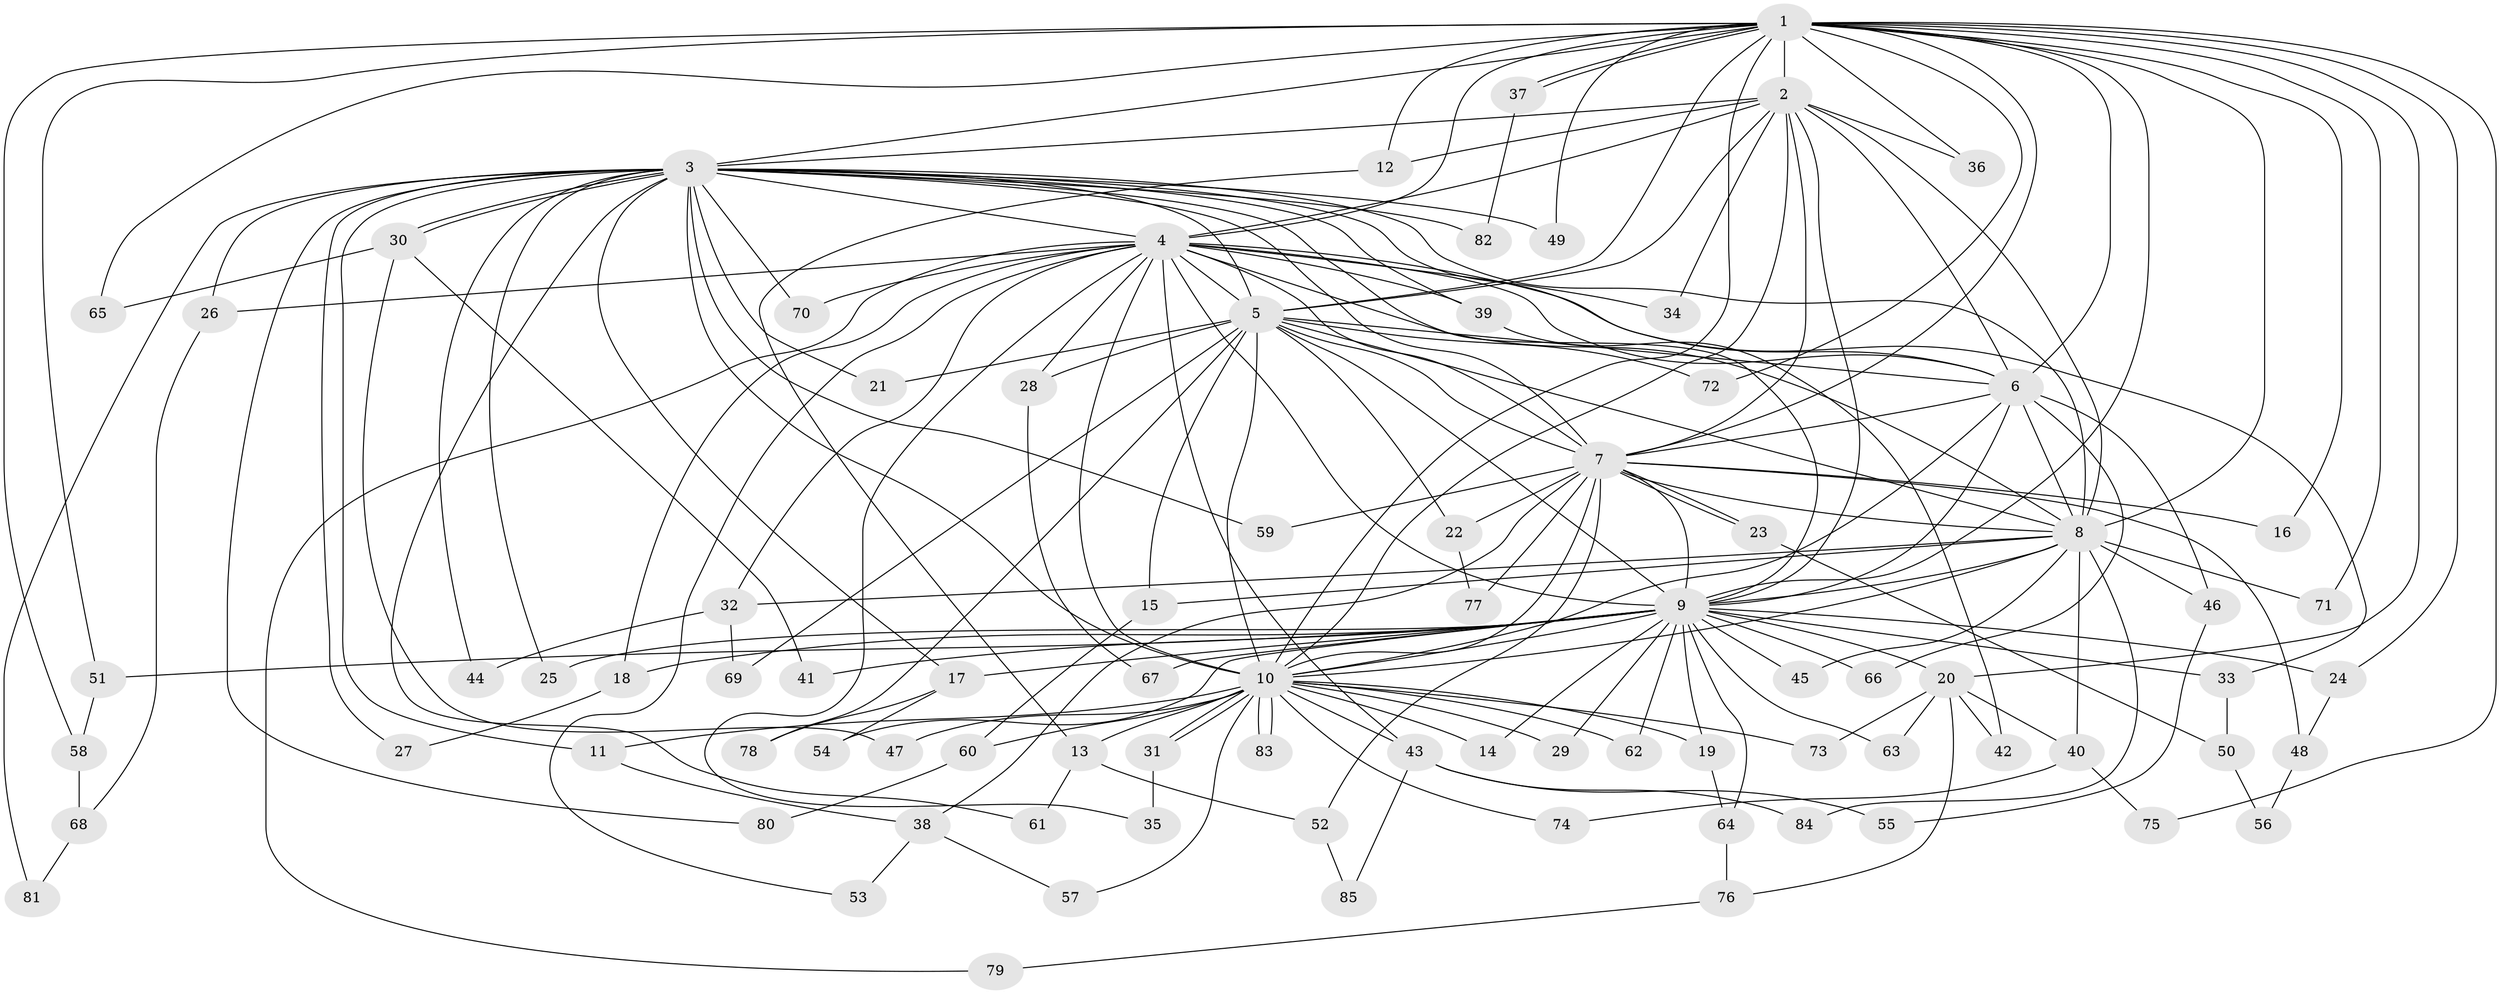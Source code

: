 // coarse degree distribution, {20: 0.015625, 10: 0.03125, 25: 0.03125, 24: 0.03125, 16: 0.015625, 13: 0.015625, 3: 0.203125, 5: 0.046875, 2: 0.53125, 4: 0.0625, 7: 0.015625}
// Generated by graph-tools (version 1.1) at 2025/41/03/06/25 10:41:33]
// undirected, 85 vertices, 195 edges
graph export_dot {
graph [start="1"]
  node [color=gray90,style=filled];
  1;
  2;
  3;
  4;
  5;
  6;
  7;
  8;
  9;
  10;
  11;
  12;
  13;
  14;
  15;
  16;
  17;
  18;
  19;
  20;
  21;
  22;
  23;
  24;
  25;
  26;
  27;
  28;
  29;
  30;
  31;
  32;
  33;
  34;
  35;
  36;
  37;
  38;
  39;
  40;
  41;
  42;
  43;
  44;
  45;
  46;
  47;
  48;
  49;
  50;
  51;
  52;
  53;
  54;
  55;
  56;
  57;
  58;
  59;
  60;
  61;
  62;
  63;
  64;
  65;
  66;
  67;
  68;
  69;
  70;
  71;
  72;
  73;
  74;
  75;
  76;
  77;
  78;
  79;
  80;
  81;
  82;
  83;
  84;
  85;
  1 -- 2;
  1 -- 3;
  1 -- 4;
  1 -- 5;
  1 -- 6;
  1 -- 7;
  1 -- 8;
  1 -- 9;
  1 -- 10;
  1 -- 12;
  1 -- 16;
  1 -- 20;
  1 -- 24;
  1 -- 36;
  1 -- 37;
  1 -- 37;
  1 -- 49;
  1 -- 51;
  1 -- 58;
  1 -- 65;
  1 -- 71;
  1 -- 72;
  1 -- 75;
  2 -- 3;
  2 -- 4;
  2 -- 5;
  2 -- 6;
  2 -- 7;
  2 -- 8;
  2 -- 9;
  2 -- 10;
  2 -- 12;
  2 -- 34;
  2 -- 36;
  3 -- 4;
  3 -- 5;
  3 -- 6;
  3 -- 7;
  3 -- 8;
  3 -- 9;
  3 -- 10;
  3 -- 11;
  3 -- 17;
  3 -- 21;
  3 -- 25;
  3 -- 26;
  3 -- 27;
  3 -- 30;
  3 -- 30;
  3 -- 39;
  3 -- 44;
  3 -- 49;
  3 -- 59;
  3 -- 61;
  3 -- 70;
  3 -- 80;
  3 -- 81;
  3 -- 82;
  4 -- 5;
  4 -- 6;
  4 -- 7;
  4 -- 8;
  4 -- 9;
  4 -- 10;
  4 -- 18;
  4 -- 26;
  4 -- 28;
  4 -- 32;
  4 -- 33;
  4 -- 34;
  4 -- 35;
  4 -- 39;
  4 -- 43;
  4 -- 53;
  4 -- 70;
  4 -- 79;
  5 -- 6;
  5 -- 7;
  5 -- 8;
  5 -- 9;
  5 -- 10;
  5 -- 15;
  5 -- 21;
  5 -- 22;
  5 -- 28;
  5 -- 69;
  5 -- 72;
  5 -- 78;
  6 -- 7;
  6 -- 8;
  6 -- 9;
  6 -- 10;
  6 -- 46;
  6 -- 66;
  7 -- 8;
  7 -- 9;
  7 -- 10;
  7 -- 16;
  7 -- 22;
  7 -- 23;
  7 -- 23;
  7 -- 38;
  7 -- 48;
  7 -- 52;
  7 -- 59;
  7 -- 77;
  8 -- 9;
  8 -- 10;
  8 -- 15;
  8 -- 32;
  8 -- 40;
  8 -- 45;
  8 -- 46;
  8 -- 71;
  8 -- 84;
  9 -- 10;
  9 -- 14;
  9 -- 17;
  9 -- 18;
  9 -- 19;
  9 -- 20;
  9 -- 24;
  9 -- 25;
  9 -- 29;
  9 -- 33;
  9 -- 41;
  9 -- 45;
  9 -- 51;
  9 -- 54;
  9 -- 62;
  9 -- 63;
  9 -- 64;
  9 -- 66;
  9 -- 67;
  10 -- 11;
  10 -- 13;
  10 -- 14;
  10 -- 19;
  10 -- 29;
  10 -- 31;
  10 -- 31;
  10 -- 43;
  10 -- 47;
  10 -- 57;
  10 -- 60;
  10 -- 62;
  10 -- 73;
  10 -- 74;
  10 -- 83;
  10 -- 83;
  11 -- 38;
  12 -- 13;
  13 -- 52;
  13 -- 61;
  15 -- 60;
  17 -- 54;
  17 -- 78;
  18 -- 27;
  19 -- 64;
  20 -- 40;
  20 -- 42;
  20 -- 63;
  20 -- 73;
  20 -- 76;
  22 -- 77;
  23 -- 50;
  24 -- 48;
  26 -- 68;
  28 -- 67;
  30 -- 41;
  30 -- 47;
  30 -- 65;
  31 -- 35;
  32 -- 44;
  32 -- 69;
  33 -- 50;
  37 -- 82;
  38 -- 53;
  38 -- 57;
  39 -- 42;
  40 -- 74;
  40 -- 75;
  43 -- 55;
  43 -- 84;
  43 -- 85;
  46 -- 55;
  48 -- 56;
  50 -- 56;
  51 -- 58;
  52 -- 85;
  58 -- 68;
  60 -- 80;
  64 -- 76;
  68 -- 81;
  76 -- 79;
}
